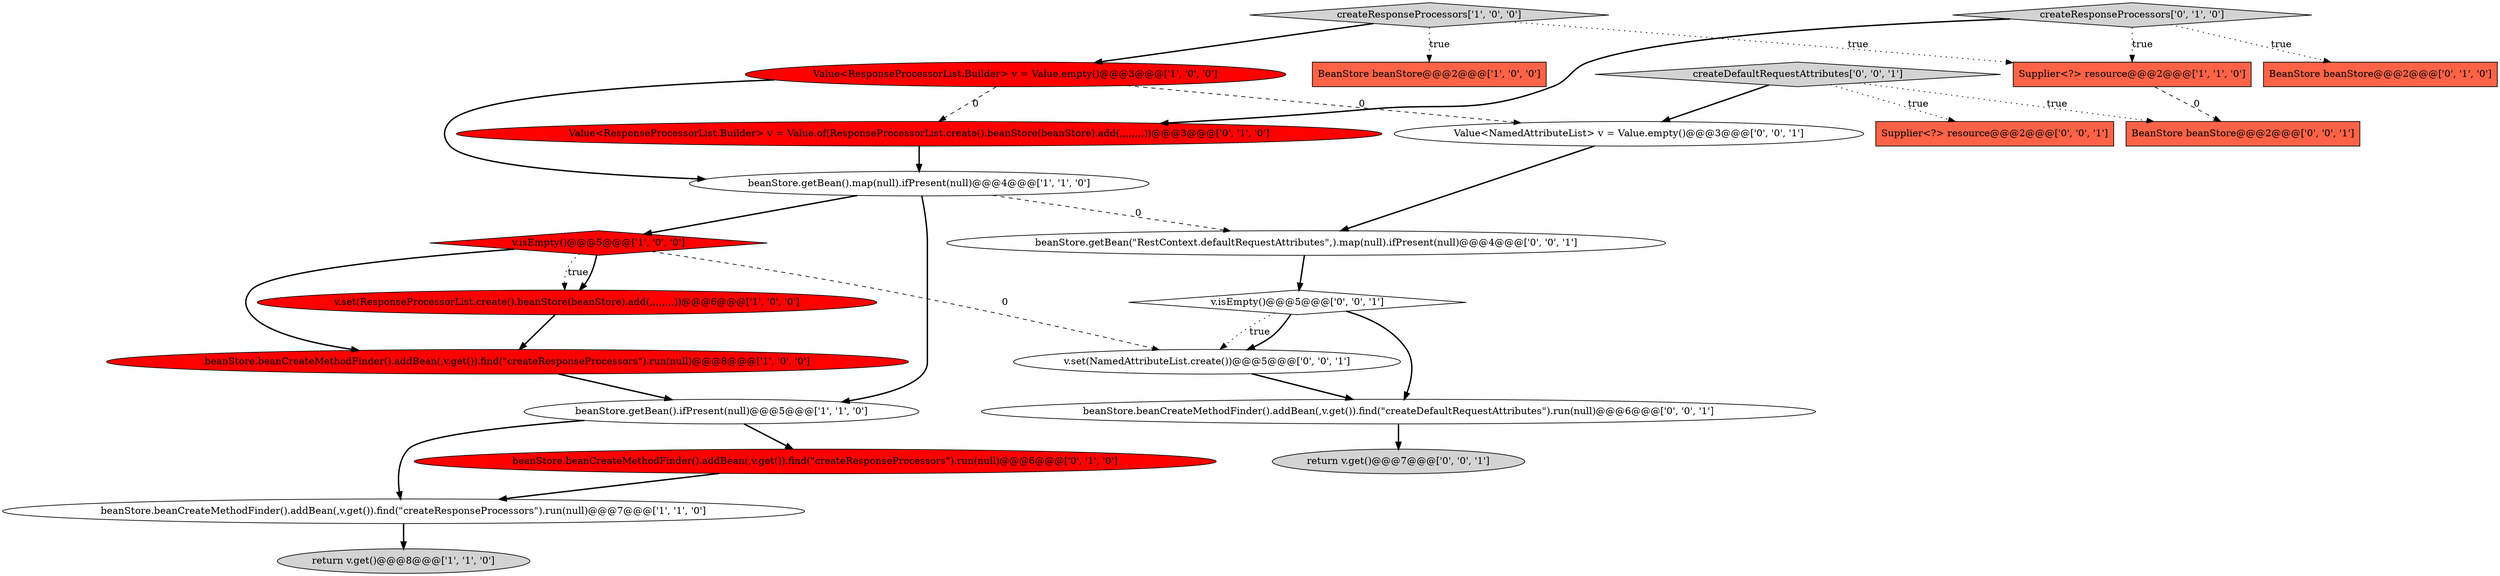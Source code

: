 digraph {
12 [style = filled, label = "Value<ResponseProcessorList.Builder> v = Value.of(ResponseProcessorList.create().beanStore(beanStore).add(,,,,,,,,))@@@3@@@['0', '1', '0']", fillcolor = red, shape = ellipse image = "AAA1AAABBB2BBB"];
23 [style = filled, label = "BeanStore beanStore@@@2@@@['0', '0', '1']", fillcolor = tomato, shape = box image = "AAA0AAABBB3BBB"];
0 [style = filled, label = "Value<ResponseProcessorList.Builder> v = Value.empty()@@@3@@@['1', '0', '0']", fillcolor = red, shape = ellipse image = "AAA1AAABBB1BBB"];
10 [style = filled, label = "return v.get()@@@8@@@['1', '1', '0']", fillcolor = lightgray, shape = ellipse image = "AAA0AAABBB1BBB"];
2 [style = filled, label = "beanStore.getBean().ifPresent(null)@@@5@@@['1', '1', '0']", fillcolor = white, shape = ellipse image = "AAA0AAABBB1BBB"];
13 [style = filled, label = "beanStore.beanCreateMethodFinder().addBean(,v.get()).find(\"createResponseProcessors\").run(null)@@@6@@@['0', '1', '0']", fillcolor = red, shape = ellipse image = "AAA1AAABBB2BBB"];
3 [style = filled, label = "beanStore.getBean().map(null).ifPresent(null)@@@4@@@['1', '1', '0']", fillcolor = white, shape = ellipse image = "AAA0AAABBB1BBB"];
18 [style = filled, label = "v.set(NamedAttributeList.create())@@@5@@@['0', '0', '1']", fillcolor = white, shape = ellipse image = "AAA0AAABBB3BBB"];
9 [style = filled, label = "Supplier<?> resource@@@2@@@['1', '1', '0']", fillcolor = tomato, shape = box image = "AAA0AAABBB1BBB"];
17 [style = filled, label = "return v.get()@@@7@@@['0', '0', '1']", fillcolor = lightgray, shape = ellipse image = "AAA0AAABBB3BBB"];
21 [style = filled, label = "Value<NamedAttributeList> v = Value.empty()@@@3@@@['0', '0', '1']", fillcolor = white, shape = ellipse image = "AAA0AAABBB3BBB"];
19 [style = filled, label = "beanStore.beanCreateMethodFinder().addBean(,v.get()).find(\"createDefaultRequestAttributes\").run(null)@@@6@@@['0', '0', '1']", fillcolor = white, shape = ellipse image = "AAA0AAABBB3BBB"];
8 [style = filled, label = "v.set(ResponseProcessorList.create().beanStore(beanStore).add(,,,,,,,,))@@@6@@@['1', '0', '0']", fillcolor = red, shape = ellipse image = "AAA1AAABBB1BBB"];
5 [style = filled, label = "createResponseProcessors['1', '0', '0']", fillcolor = lightgray, shape = diamond image = "AAA0AAABBB1BBB"];
6 [style = filled, label = "v.isEmpty()@@@5@@@['1', '0', '0']", fillcolor = red, shape = diamond image = "AAA1AAABBB1BBB"];
16 [style = filled, label = "beanStore.getBean(\"RestContext.defaultRequestAttributes\",).map(null).ifPresent(null)@@@4@@@['0', '0', '1']", fillcolor = white, shape = ellipse image = "AAA0AAABBB3BBB"];
22 [style = filled, label = "createDefaultRequestAttributes['0', '0', '1']", fillcolor = lightgray, shape = diamond image = "AAA0AAABBB3BBB"];
20 [style = filled, label = "Supplier<?> resource@@@2@@@['0', '0', '1']", fillcolor = tomato, shape = box image = "AAA0AAABBB3BBB"];
7 [style = filled, label = "BeanStore beanStore@@@2@@@['1', '0', '0']", fillcolor = tomato, shape = box image = "AAA0AAABBB1BBB"];
11 [style = filled, label = "BeanStore beanStore@@@2@@@['0', '1', '0']", fillcolor = tomato, shape = box image = "AAA0AAABBB2BBB"];
14 [style = filled, label = "createResponseProcessors['0', '1', '0']", fillcolor = lightgray, shape = diamond image = "AAA0AAABBB2BBB"];
1 [style = filled, label = "beanStore.beanCreateMethodFinder().addBean(,v.get()).find(\"createResponseProcessors\").run(null)@@@7@@@['1', '1', '0']", fillcolor = white, shape = ellipse image = "AAA0AAABBB1BBB"];
15 [style = filled, label = "v.isEmpty()@@@5@@@['0', '0', '1']", fillcolor = white, shape = diamond image = "AAA0AAABBB3BBB"];
4 [style = filled, label = "beanStore.beanCreateMethodFinder().addBean(,v.get()).find(\"createResponseProcessors\").run(null)@@@8@@@['1', '0', '0']", fillcolor = red, shape = ellipse image = "AAA1AAABBB1BBB"];
0->3 [style = bold, label=""];
16->15 [style = bold, label=""];
22->23 [style = dotted, label="true"];
2->1 [style = bold, label=""];
15->18 [style = dotted, label="true"];
18->19 [style = bold, label=""];
22->21 [style = bold, label=""];
3->6 [style = bold, label=""];
4->2 [style = bold, label=""];
19->17 [style = bold, label=""];
0->12 [style = dashed, label="0"];
15->19 [style = bold, label=""];
15->18 [style = bold, label=""];
9->23 [style = dashed, label="0"];
13->1 [style = bold, label=""];
2->13 [style = bold, label=""];
6->18 [style = dashed, label="0"];
6->4 [style = bold, label=""];
22->20 [style = dotted, label="true"];
3->2 [style = bold, label=""];
5->0 [style = bold, label=""];
6->8 [style = dotted, label="true"];
5->7 [style = dotted, label="true"];
0->21 [style = dashed, label="0"];
14->12 [style = bold, label=""];
6->8 [style = bold, label=""];
21->16 [style = bold, label=""];
5->9 [style = dotted, label="true"];
14->11 [style = dotted, label="true"];
12->3 [style = bold, label=""];
14->9 [style = dotted, label="true"];
8->4 [style = bold, label=""];
1->10 [style = bold, label=""];
3->16 [style = dashed, label="0"];
}
